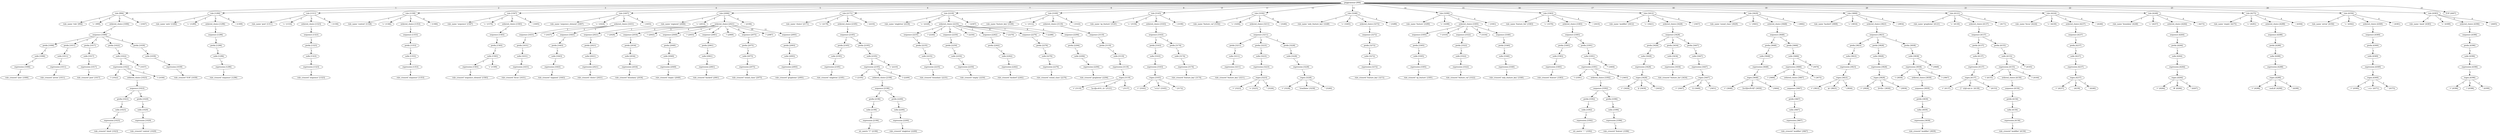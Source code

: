 digraph arpeggio_graph {
139811219817824 [label="peggrammar [994]"];
139811219817824->139811219696672 [label="1"]

139811219696672 [label="rule [994]"];
139811219696672->139811220216784 [label="1"]

139811220216784 [label="rule_name 'rule' [994]"];
139811219696672->139811220217040 [label="2"]

139811220217040 [label=" '<-' [999]"];
139811219696672->139811219697104 [label="3"]

139811219697104 [label="ordered_choice [1006]"];
139811219697104->139811219696816 [label="1"]

139811219696816 [label="sequence [1006]"];
139811219696816->139811220088880 [label="1"]

139811220088880 [label="prefix [1006]"];
139811220088880->139811220088736 [label="1"]

139811220088736 [label="sufix [1006]"];
139811220088736->139811220156288 [label="1"]

139811220156288 [label="expression [1006]"];
139811220156288->139811220217168 [label="1"]

139811220217168 [label="rule_crossref 'ante' [1006]"];
139811219696816->139811219693792 [label="2"]

139811219693792 [label="prefix [1011]"];
139811219693792->139811219693936 [label="1"]

139811219693936 [label="sufix [1011]"];
139811219693936->139811219693648 [label="1"]

139811219693648 [label="expression [1011]"];
139811219693648->139811220217424 [label="1"]

139811220217424 [label="rule_crossref 'arrow' [1011]"];
139811219696816->139811219694224 [label="3"]

139811219694224 [label="prefix [1017]"];
139811219694224->139811219694368 [label="1"]

139811219694368 [label="sufix [1017]"];
139811219694368->139811219694080 [label="1"]

139811219694080 [label="expression [1017]"];
139811219694080->139811219697744 [label="1"]

139811219697744 [label="rule_crossref 'post' [1017]"];
139811219696816->139811219696096 [label="4"]

139811219696096 [label="prefix [1022]"];
139811219696096->139811219696240 [label="1"]

139811219696240 [label="sufix [1022]"];
139811219696240->139811219695808 [label="1"]

139811219695808 [label="expression [1022]"];
139811219695808->139811219698000 [label="1"]

139811219698000 [label=" '(' [1022]"];
139811219695808->139811219695664 [label="2"]

139811219695664 [label="ordered_choice [1023]"];
139811219695664->139811219695376 [label="1"]

139811219695376 [label="sequence [1023]"];
139811219695376->139811219694512 [label="1"]

139811219694512 [label="prefix [1023]"];
139811219694512->139811219694656 [label="1"]

139811219694656 [label="sufix [1023]"];
139811219694656->139811219694800 [label="1"]

139811219694800 [label="expression [1023]"];
139811219694800->139811219698256 [label="1"]

139811219698256 [label="rule_crossref 'slash' [1023]"];
139811219695376->139811219694944 [label="2"]

139811219694944 [label="prefix [1029]"];
139811219694944->139811219695232 [label="1"]

139811219695232 [label="sufix [1029]"];
139811219695232->139811219695088 [label="1"]

139811219695088 [label="expression [1029]"];
139811219695088->139811219698384 [label="1"]

139811219698384 [label="rule_crossref 'context' [1029]"];
139811219695808->139811219698640 [label="3"]

139811219698640 [label=" ')' [1036]"];
139811219696240->139811219698768 [label="2"]

139811219698768 [label=" '?' [1037]"];
139811219696816->139811219695520 [label="5"]

139811219695520 [label="prefix [1039]"];
139811219695520->139811219696384 [label="1"]

139811219696384 [label="sufix [1039]"];
139811219696384->139811219696528 [label="1"]

139811219696528 [label="expression [1039]"];
139811219696528->139811219698896 [label="1"]

139811219698896 [label="rule_crossref 'EOF' [1039]"];
139811219696672->139811219699152 [label="4"]

139811219699152 [label=" ';' [1047]"];
139811219817824->139811219714560 [label="2"]

139811219714560 [label="rule [1284]"];
139811219714560->139811219700176 [label="1"]

139811219700176 [label="rule_name 'ante' [1284]"];
139811219714560->139811219700432 [label="2"]

139811219700432 [label=" '<-' [1289]"];
139811219714560->139811219714992 [label="3"]

139811219714992 [label="ordered_choice [1296]"];
139811219714992->139811219714704 [label="1"]

139811219714704 [label="sequence [1296]"];
139811219714704->139811219714416 [label="1"]

139811219714416 [label="prefix [1296]"];
139811219714416->139811219714128 [label="1"]

139811219714128 [label="sufix [1296]"];
139811219714128->139811219695952 [label="1"]

139811219695952 [label="expression [1296]"];
139811219695952->139811219700688 [label="1"]

139811219700688 [label="rule_crossref 'sequence' [1296]"];
139811219714560->139811219700944 [label="4"]

139811219700944 [label=" ';' [1309]"];
139811219817824->139811219715424 [label="3"]

139811219715424 [label="rule [1311]"];
139811219715424->139811219701072 [label="1"]

139811219701072 [label="rule_name 'post' [1311]"];
139811219715424->139811219701200 [label="2"]

139811219701200 [label=" '<-' [1316]"];
139811219715424->139811219715856 [label="3"]

139811219715856 [label="ordered_choice [1323]"];
139811219715856->139811219715568 [label="1"]

139811219715568 [label="sequence [1323]"];
139811219715568->139811219714272 [label="1"]

139811219714272 [label="prefix [1323]"];
139811219714272->139811219714848 [label="1"]

139811219714848 [label="sufix [1323]"];
139811219714848->139811219715280 [label="1"]

139811219715280 [label="expression [1323]"];
139811219715280->139811219701456 [label="1"]

139811219701456 [label="rule_crossref 'sequence' [1323]"];
139811219715424->139811219701584 [label="4"]

139811219701584 [label=" ';' [1336]"];
139811219817824->139811219716288 [label="4"]

139811219716288 [label="rule [1338]"];
139811219716288->139811219710160 [label="1"]

139811219710160 [label="rule_name 'context' [1338]"];
139811219716288->139811219710288 [label="2"]

139811219710288 [label=" '<-' [1346]"];
139811219716288->139811219716720 [label="3"]

139811219716720 [label="ordered_choice [1353]"];
139811219716720->139811219716432 [label="1"]

139811219716432 [label="sequence [1353]"];
139811219716432->139811219715136 [label="1"]

139811219715136 [label="prefix [1353]"];
139811219715136->139811219715712 [label="1"]

139811219715712 [label="sufix [1353]"];
139811219715712->139811219716144 [label="1"]

139811219716144 [label="expression [1353]"];
139811219716144->139811219710544 [label="1"]

139811219710544 [label="rule_crossref 'sequence' [1353]"];
139811219716288->139811219710800 [label="4"]

139811219710800 [label=" ';' [1366]"];
139811219817824->139811219717728 [label="5"]

139811219717728 [label="rule [1567]"];
139811219717728->139811219711568 [label="1"]

139811219711568 [label="rule_name 'sequence' [1567]"];
139811219717728->139811219712080 [label="2"]

139811219712080 [label=" '<-' [1576]"];
139811219717728->139811219717872 [label="3"]

139811219717872 [label="ordered_choice [1583]"];
139811219717872->139811219717152 [label="1"]

139811219717152 [label="sequence [1583]"];
139811219717152->139811219716000 [label="1"]

139811219716000 [label="prefix [1583]"];
139811219716000->139811219717296 [label="1"]

139811219717296 [label="sufix [1583]"];
139811219717296->139811219717440 [label="1"]

139811219717440 [label="expression [1583]"];
139811219717440->139811219712336 [label="1"]

139811219712336 [label="rule_crossref 'sequence_element' [1583]"];
139811219717296->139811219712464 [label="2"]

139811219712464 [label=" '+' [1599]"];
139811219717728->139811219712592 [label="4"]

139811219712592 [label=" ';' [1605]"];
139811219817824->139811219723472 [label="6"]

139811219723472 [label="rule [1607]"];
139811219723472->139811219712848 [label="1"]

139811219712848 [label="rule_name 'sequence_element' [1607]"];
139811219723472->139811219712976 [label="2"]

139811219712976 [label=" '<-' [1624]"];
139811219723472->139811219723616 [label="3"]

139811219723616 [label="ordered_choice [1631]"];
139811219723616->139811219722752 [label="1"]

139811219722752 [label="sequence [1631]"];
139811219722752->139811219722320 [label="1"]

139811219722320 [label="prefix [1631]"];
139811219722320->139811219718016 [label="1"]

139811219718016 [label="sufix [1631]"];
139811219718016->139811219717584 [label="1"]

139811219717584 [label="expression [1631]"];
139811219717584->139811219713232 [label="1"]

139811219713232 [label="rule_crossref 'focus' [1631]"];
139811219723616->139811219713488 [label="2"]

139811219713488 [label=" '/' [1637]"];
139811219723616->139811219722608 [label="3"]

139811219722608 [label="sequence [1643]"];
139811219722608->139811219722896 [label="1"]

139811219722896 [label="prefix [1643]"];
139811219722896->139811219723040 [label="1"]

139811219723040 [label="sufix [1643]"];
139811219723040->139811219722464 [label="1"]

139811219722464 [label="expression [1643]"];
139811219722464->139811219713744 [label="1"]

139811219713744 [label="rule_crossref 'segment' [1643]"];
139811219723472->139811219713360 [label="4"]

139811219713360 [label=" ';' [1655]"];
139811219817824->139811219732096 [label="7"]

139811219732096 [label="rule [2006]"];
139811219732096->139811219719888 [label="1"]

139811219719888 [label="rule_name 'segment' [2006]"];
139811219732096->139811219720144 [label="2"]

139811219720144 [label=" '<-' [2014]"];
139811219732096->139811219732240 [label="3"]

139811219732240 [label="ordered_choice [2021]"];
139811219732240->139811219724912 [label="1"]

139811219724912 [label="sequence [2021]"];
139811219724912->139811219723328 [label="1"]

139811219723328 [label="prefix [2021]"];
139811219723328->139811219724336 [label="1"]

139811219724336 [label="sufix [2021]"];
139811219724336->139811219724624 [label="1"]

139811219724624 [label="expression [2021]"];
139811219724624->139811219720400 [label="1"]

139811219720400 [label="rule_crossref 'choice' [2021]"];
139811219732240->139811219720656 [label="2"]

139811219720656 [label=" '/' [2028]"];
139811219732240->139811219724768 [label="3"]

139811219724768 [label="sequence [2034]"];
139811219724768->139811219725056 [label="1"]

139811219725056 [label="prefix [2034]"];
139811219725056->139811219725200 [label="1"]

139811219725200 [label="sufix [2034]"];
139811219725200->139811219724480 [label="1"]

139811219724480 [label="expression [2034]"];
139811219724480->139811219720912 [label="1"]

139811219720912 [label="rule_crossref 'boundary' [2034]"];
139811219732240->139811219720528 [label="4"]

139811219720528 [label=" '/' [2043]"];
139811219732240->139811219725632 [label="5"]

139811219725632 [label="sequence [2049]"];
139811219725632->139811219725344 [label="1"]

139811219725344 [label="prefix [2049]"];
139811219725344->139811219725776 [label="1"]

139811219725776 [label="sufix [2049]"];
139811219725776->139811219725488 [label="1"]

139811219725488 [label="expression [2049]"];
139811219725488->139811219721296 [label="1"]

139811219721296 [label="rule_crossref 'empty' [2049]"];
139811219732240->139811219721040 [label="6"]

139811219721040 [label=" '/' [2055]"];
139811219732240->139811219730656 [label="7"]

139811219730656 [label="sequence [2061]"];
139811219730656->139811219725920 [label="1"]

139811219725920 [label="prefix [2061]"];
139811219725920->139811219726208 [label="1"]

139811219726208 [label="sufix [2061]"];
139811219726208->139811219726064 [label="1"]

139811219726064 [label="expression [2061]"];
139811219726064->139811219721680 [label="1"]

139811219721680 [label="rule_crossref 'backref' [2061]"];
139811219732240->139811219721424 [label="8"]

139811219721424 [label=" '/' [2069]"];
139811219732240->139811219730944 [label="9"]

139811219730944 [label="sequence [2075]"];
139811219730944->139811219730800 [label="1"]

139811219730800 [label="prefix [2075]"];
139811219730800->139811219731088 [label="1"]

139811219731088 [label="sufix [2075]"];
139811219731088->139811219730512 [label="1"]

139811219730512 [label="expression [2075]"];
139811219730512->139811219722064 [label="1"]

139811219722064 [label="rule_crossref 'sound_class' [2075]"];
139811219732240->139811219721808 [label="10"]

139811219721808 [label=" '/' [2087]"];
139811219732240->139811219731520 [label="11"]

139811219731520 [label="sequence [2093]"];
139811219731520->139811219731232 [label="1"]

139811219731232 [label="prefix [2093]"];
139811219731232->139811219731664 [label="1"]

139811219731664 [label="sufix [2093]"];
139811219731664->139811219731376 [label="1"]

139811219731376 [label="expression [2093]"];
139811219731376->139811219726672 [label="1"]

139811219726672 [label="rule_crossref 'grapheme' [2093]"];
139811219732096->139811219726544 [label="4"]

139811219726544 [label=" ';' [2106]"];
139811219817824->139811219734896 [label="8"]

139811219734896 [label="rule [2171]"];
139811219734896->139811219726928 [label="1"]

139811219726928 [label="rule_name 'choice' [2171]"];
139811219734896->139811219727312 [label="2"]

139811219727312 [label=" '<-' [2178]"];
139811219734896->139811219735040 [label="3"]

139811219735040 [label="ordered_choice [2185]"];
139811219735040->139811219734608 [label="1"]

139811219734608 [label="sequence [2185]"];
139811219734608->139811219731952 [label="1"]

139811219731952 [label="prefix [2185]"];
139811219731952->139811219732528 [label="1"]

139811219732528 [label="sufix [2185]"];
139811219732528->139811219732816 [label="1"]

139811219732816 [label="expression [2185]"];
139811219732816->139811219727696 [label="1"]

139811219727696 [label="rule_crossref 'singleton' [2185]"];
139811219734608->139811219733968 [label="2"]

139811219733968 [label="prefix [2195]"];
139811219733968->139811219734400 [label="1"]

139811219734400 [label="sufix [2195]"];
139811219734400->139811219734256 [label="1"]

139811219734256 [label="expression [2195]"];
139811219734256->139811219727824 [label="1"]

139811219727824 [label=" '(' [2195]"];
139811219734256->139811219734112 [label="2"]

139811219734112 [label="ordered_choice [2196]"];
139811219734112->139811219733824 [label="1"]

139811219733824 [label="sequence [2196]"];
139811219733824->139811219732960 [label="1"]

139811219732960 [label="prefix [2196]"];
139811219732960->139811219733248 [label="1"]

139811219733248 [label="sufix [2196]"];
139811219733248->139811219733104 [label="1"]

139811219733104 [label="expression [2196]"];
139811219733104->139811219727952 [label="1"]

139811219727952 [label="str_match '\"|\"' [2196]"];
139811219733824->139811219733392 [label="2"]

139811219733392 [label="prefix [2200]"];
139811219733392->139811219733680 [label="1"]

139811219733680 [label="sufix [2200]"];
139811219733680->139811219733536 [label="1"]

139811219733536 [label="expression [2200]"];
139811219733536->139811219728080 [label="1"]

139811219728080 [label="rule_crossref 'singleton' [2200]"];
139811219734256->139811219728336 [label="3"]

139811219728336 [label=" ')' [2209]"];
139811219734400->139811219728464 [label="2"]

139811219728464 [label=" '+' [2210]"];
139811219734896->139811219728208 [label="4"]

139811219728208 [label=" ';' [2216]"];
139811219817824->139811219738208 [label="9"]

139811219738208 [label="rule [2218]"];
139811219738208->139811219728720 [label="1"]

139811219728720 [label="rule_name 'singleton' [2218]"];
139811219738208->139811219728848 [label="2"]

139811219728848 [label=" '<-' [2228]"];
139811219738208->139811219738352 [label="3"]

139811219738352 [label="ordered_choice [2235]"];
139811219738352->139811219735760 [label="1"]

139811219735760 [label="sequence [2235]"];
139811219735760->139811219734752 [label="1"]

139811219734752 [label="prefix [2235]"];
139811219734752->139811219735328 [label="1"]

139811219735328 [label="sufix [2235]"];
139811219735328->139811219735184 [label="1"]

139811219735184 [label="expression [2235]"];
139811219735184->139811219729104 [label="1"]

139811219729104 [label="rule_crossref 'boundary' [2235]"];
139811219738352->139811219729360 [label="2"]

139811219729360 [label=" '/' [2244]"];
139811219738352->139811219735616 [label="3"]

139811219735616 [label="sequence [2250]"];
139811219735616->139811219735904 [label="1"]

139811219735904 [label="prefix [2250]"];
139811219735904->139811219736048 [label="1"]

139811219736048 [label="sufix [2250]"];
139811219736048->139811219735472 [label="1"]

139811219735472 [label="expression [2250]"];
139811219735472->139811219729616 [label="1"]

139811219729616 [label="rule_crossref 'empty' [2250]"];
139811219738352->139811219729232 [label="4"]

139811219729232 [label=" '/' [2256]"];
139811219738352->139811219736480 [label="5"]

139811219736480 [label="sequence [2262]"];
139811219736480->139811219736192 [label="1"]

139811219736192 [label="prefix [2262]"];
139811219736192->139811219736624 [label="1"]

139811219736624 [label="sufix [2262]"];
139811219736624->139811219736336 [label="1"]

139811219736336 [label="expression [2262]"];
139811219736336->139811219730000 [label="1"]

139811219730000 [label="rule_crossref 'backref' [2262]"];
139811219738352->139811219729744 [label="6"]

139811219729744 [label=" '/' [2270]"];
139811219738352->139811219737056 [label="7"]

139811219737056 [label="sequence [2276]"];
139811219737056->139811219736768 [label="1"]

139811219736768 [label="prefix [2276]"];
139811219736768->139811219737200 [label="1"]

139811219737200 [label="sufix [2276]"];
139811219737200->139811219736912 [label="1"]

139811219736912 [label="expression [2276]"];
139811219736912->139811219730128 [label="1"]

139811219730128 [label="rule_crossref 'sound_class' [2276]"];
139811219738352->139811219742800 [label="8"]

139811219742800 [label=" '/' [2288]"];
139811219738352->139811219737632 [label="9"]

139811219737632 [label="sequence [2294]"];
139811219737632->139811219737344 [label="1"]

139811219737344 [label="prefix [2294]"];
139811219737344->139811219737776 [label="1"]

139811219737776 [label="sufix [2294]"];
139811219737776->139811219737488 [label="1"]

139811219737488 [label="expression [2294]"];
139811219737488->139811219743184 [label="1"]

139811219743184 [label="rule_crossref 'grapheme' [2294]"];
139811219738208->139811219742928 [label="4"]

139811219742928 [label=" ';' [2307]"];
139811219817824->139811219748912 [label="10"]

139811219748912 [label="rule [3100]"];
139811219748912->139811219752016 [label="1"]

139811219752016 [label="rule_name 'feature_key' [3100]"];
139811219748912->139811219752272 [label="2"]

139811219752272 [label=" '<-' [3112]"];
139811219748912->139811219749344 [label="3"]

139811219749344 [label="ordered_choice [3119]"];
139811219749344->139811219749056 [label="1"]

139811219749056 [label="sequence [3119]"];
139811219749056->139811219748336 [label="1"]

139811219748336 [label="prefix [3119]"];
139811219748336->139811219748480 [label="1"]

139811219748480 [label="sufix [3119]"];
139811219748480->139811219748624 [label="1"]

139811219748624 [label="expression [3119]"];
139811219748624->139811219738064 [label="1"]

139811219738064 [label="regex [3119]"];
139811219738064->139811219752400 [label="1"]

139811219752400 [label=" 'r'' [3119]"];
139811219738064->139811219752656 [label="2"]

139811219752656 [label=" '[a-z][a-z0-9_-]+' [3121]"];
139811219738064->139811219752784 [label="3"]

139811219752784 [label=" ''' [3137]"];
139811219748912->139811219752912 [label="4"]

139811219752912 [label=" ';' [3143]"];
139811219817824->139811219750352 [label="11"]

139811219750352 [label="rule [3145]"];
139811219750352->139811219753040 [label="1"]

139811219753040 [label="rule_name 'op_feature' [3145]"];
139811219750352->139811219753168 [label="2"]

139811219753168 [label=" '<-' [3156]"];
139811219750352->139811219750784 [label="3"]

139811219750784 [label="ordered_choice [3163]"];
139811219750784->139811219750496 [label="1"]

139811219750496 [label="sequence [3163]"];
139811219750496->139811219748768 [label="1"]

139811219748768 [label="prefix [3163]"];
139811219748768->139811219749488 [label="1"]

139811219749488 [label="sufix [3163]"];
139811219749488->139811219749200 [label="1"]

139811219749200 [label="expression [3163]"];
139811219749200->139811219749632 [label="1"]

139811219749632 [label="regex [3163]"];
139811219749632->139811219753296 [label="1"]

139811219753296 [label=" 'r'' [3163]"];
139811219749632->139811219753424 [label="2"]

139811219753424 [label=" '\\+|\\-|!' [3165]"];
139811219749632->139811219753680 [label="3"]

139811219753680 [label=" ''' [3172]"];
139811219750496->139811219749920 [label="2"]

139811219749920 [label="prefix [3174]"];
139811219749920->139811219750064 [label="1"]

139811219750064 [label="sufix [3174]"];
139811219750064->139811219749776 [label="1"]

139811219749776 [label="expression [3174]"];
139811219749776->139811219753936 [label="1"]

139811219753936 [label="rule_crossref 'feature_key' [3174]"];
139811219750352->139811219754064 [label="4"]

139811219754064 [label=" ';' [3190]"];
139811219817824->139811219756528 [label="12"]

139811219756528 [label="rule [3192]"];
139811219756528->139811219754192 [label="1"]

139811219754192 [label="rule_name 'feature_val' [3192]"];
139811219756528->139811219754320 [label="2"]

139811219754320 [label=" '<-' [3204]"];
139811219756528->139811219756960 [label="3"]

139811219756960 [label="ordered_choice [3211]"];
139811219756960->139811219756672 [label="1"]

139811219756672 [label="sequence [3211]"];
139811219756672->139811219755088 [label="1"]

139811219755088 [label="prefix [3211]"];
139811219755088->139811219750640 [label="1"]

139811219750640 [label="sufix [3211]"];
139811219750640->139811219750208 [label="1"]

139811219750208 [label="expression [3211]"];
139811219750208->139811219754704 [label="1"]

139811219754704 [label="rule_crossref 'feature_key' [3211]"];
139811219756672->139811219755376 [label="2"]

139811219755376 [label="prefix [3223]"];
139811219755376->139811219755664 [label="1"]

139811219755664 [label="sufix [3223]"];
139811219755664->139811219755520 [label="1"]

139811219755520 [label="expression [3223]"];
139811219755520->139811219755232 [label="1"]

139811219755232 [label="regex [3223]"];
139811219755232->139811219754832 [label="1"]

139811219754832 [label=" 'r'' [3223]"];
139811219755232->139811219754576 [label="2"]

139811219754576 [label=" '=' [3225]"];
139811219755232->139811219759312 [label="3"]

139811219759312 [label=" ''' [3226]"];
139811219756672->139811219755952 [label="3"]

139811219755952 [label="prefix [3228]"];
139811219755952->139811219756240 [label="1"]

139811219756240 [label="sufix [3228]"];
139811219756240->139811219756096 [label="1"]

139811219756096 [label="expression [3228]"];
139811219756096->139811219755808 [label="1"]

139811219755808 [label="regex [3228]"];
139811219755808->139811219759440 [label="1"]

139811219759440 [label=" 'r'' [3228]"];
139811219755808->139811219759184 [label="2"]

139811219759184 [label=" 'true|false' [3230]"];
139811219755808->139811219759696 [label="3"]

139811219759696 [label=" ''' [3240]"];
139811219756528->139811219759824 [label="4"]

139811219759824 [label=" ';' [3246]"];
139811219817824->139811219757392 [label="13"]

139811219757392 [label="rule [3248]"];
139811219757392->139811219759952 [label="1"]

139811219759952 [label="rule_name 'only_feature_key' [3248]"];
139811219757392->139811219760080 [label="2"]

139811219760080 [label=" '<-' [3265]"];
139811219757392->139811219757824 [label="3"]

139811219757824 [label="ordered_choice [3272]"];
139811219757824->139811219757536 [label="1"]

139811219757536 [label="sequence [3272]"];
139811219757536->139811219756384 [label="1"]

139811219756384 [label="prefix [3272]"];
139811219756384->139811219756816 [label="1"]

139811219756816 [label="sufix [3272]"];
139811219756816->139811219757248 [label="1"]

139811219757248 [label="expression [3272]"];
139811219757248->139811219760464 [label="1"]

139811219760464 [label="rule_crossref 'feature_key' [3272]"];
139811219757392->139811219760592 [label="4"]

139811219760592 [label=" ';' [3288]"];
139811219817824->139811219763856 [label="14"]

139811219763856 [label="rule [3290]"];
139811219763856->139811219760720 [label="1"]

139811219760720 [label="rule_name 'feature' [3290]"];
139811219763856->139811219760848 [label="2"]

139811219760848 [label=" '<-' [3298]"];
139811219763856->139811219764000 [label="3"]

139811219764000 [label="ordered_choice [3305]"];
139811219764000->139811219758400 [label="1"]

139811219758400 [label="sequence [3305]"];
139811219758400->139811219757104 [label="1"]

139811219757104 [label="prefix [3305]"];
139811219757104->139811219757680 [label="1"]

139811219757680 [label="sufix [3305]"];
139811219757680->139811219758112 [label="1"]

139811219758112 [label="expression [3305]"];
139811219758112->139811219761232 [label="1"]

139811219761232 [label="rule_crossref 'op_feature' [3305]"];
139811219764000->139811219761360 [label="2"]

139811219761360 [label=" '/' [3316]"];
139811219764000->139811219758256 [label="3"]

139811219758256 [label="sequence [3322]"];
139811219758256->139811219758544 [label="1"]

139811219758544 [label="prefix [3322]"];
139811219758544->139811219758688 [label="1"]

139811219758688 [label="sufix [3322]"];
139811219758688->139811219757968 [label="1"]

139811219757968 [label="expression [3322]"];
139811219757968->139811219761616 [label="1"]

139811219761616 [label="rule_crossref 'feature_val' [3322]"];
139811219764000->139811219761104 [label="4"]

139811219761104 [label=" '/' [3334]"];
139811219764000->139811219763424 [label="5"]

139811219763424 [label="sequence [3340]"];
139811219763424->139811219763280 [label="1"]

139811219763280 [label="prefix [3340]"];
139811219763280->139811219758976 [label="1"]

139811219758976 [label="sufix [3340]"];
139811219758976->139811219758832 [label="1"]

139811219758832 [label="expression [3340]"];
139811219758832->139811219761744 [label="1"]

139811219761744 [label="rule_crossref 'only_feature_key' [3340]"];
139811219763856->139811219762000 [label="4"]

139811219762000 [label=" ';' [3361]"];
139811219817824->139811219766304 [label="15"]

139811219766304 [label="rule [3363]"];
139811219766304->139811219762256 [label="1"]

139811219762256 [label="rule_name 'feature_list' [3363]"];
139811219766304->139811219762384 [label="2"]

139811219762384 [label=" '<-' [3376]"];
139811219766304->139811219765872 [label="3"]

139811219765872 [label="ordered_choice [3383]"];
139811219765872->139811219766448 [label="1"]

139811219766448 [label="sequence [3383]"];
139811219766448->139811219763712 [label="1"]

139811219763712 [label="prefix [3383]"];
139811219763712->139811219763568 [label="1"]

139811219763568 [label="sufix [3383]"];
139811219763568->139811219764288 [label="1"]

139811219764288 [label="expression [3383]"];
139811219764288->139811219762640 [label="1"]

139811219762640 [label="rule_crossref 'feature' [3383]"];
139811219766448->139811219766016 [label="2"]

139811219766016 [label="prefix [3391]"];
139811219766016->139811219766160 [label="1"]

139811219766160 [label="sufix [3391]"];
139811219766160->139811219765728 [label="1"]

139811219765728 [label="expression [3391]"];
139811219765728->139811219762896 [label="1"]

139811219762896 [label=" '(' [3391]"];
139811219765728->139811219765584 [label="2"]

139811219765584 [label="ordered_choice [3392]"];
139811219765584->139811219765296 [label="1"]

139811219765296 [label="sequence [3392]"];
139811219765296->139811219764432 [label="1"]

139811219764432 [label="prefix [3392]"];
139811219764432->139811219764720 [label="1"]

139811219764720 [label="sufix [3392]"];
139811219764720->139811219764576 [label="1"]

139811219764576 [label="expression [3392]"];
139811219764576->139811219763024 [label="1"]

139811219763024 [label="str_match '\",\"' [3392]"];
139811219765296->139811219764864 [label="2"]

139811219764864 [label="prefix [3396]"];
139811219764864->139811219765152 [label="1"]

139811219765152 [label="sufix [3396]"];
139811219765152->139811219765008 [label="1"]

139811219765008 [label="expression [3396]"];
139811219765008->139811219771472 [label="1"]

139811219771472 [label="rule_crossref 'feature' [3396]"];
139811219765728->139811219771728 [label="3"]

139811219771728 [label=" ')' [3403]"];
139811219766160->139811219771856 [label="2"]

139811219771856 [label=" '?' [3404]"];
139811219766304->139811219771600 [label="4"]

139811219771600 [label=" ';' [3410]"];
139811219817824->139811219780528 [label="16"]

139811219780528 [label="rule [3412]"];
139811219780528->139811219772112 [label="1"]

139811219772112 [label="rule_name 'modifier' [3412]"];
139811219780528->139811219772240 [label="2"]

139811219772240 [label=" '<-' [3421]"];
139811219780528->139811219780960 [label="3"]

139811219780960 [label="ordered_choice [3428]"];
139811219780960->139811219780672 [label="1"]

139811219780672 [label="sequence [3428]"];
139811219780672->139811219765440 [label="1"]

139811219765440 [label="prefix [3428]"];
139811219765440->139811219766880 [label="1"]

139811219766880 [label="sufix [3428]"];
139811219766880->139811219766736 [label="1"]

139811219766736 [label="expression [3428]"];
139811219766736->139811219766592 [label="1"]

139811219766592 [label="regex [3428]"];
139811219766592->139811219772368 [label="1"]

139811219772368 [label=" 'r'' [3428]"];
139811219766592->139811219772624 [label="2"]

139811219772624 [label=" '\\[' [3430]"];
139811219766592->139811219772752 [label="3"]

139811219772752 [label=" ''' [3432]"];
139811219780672->139811219779664 [label="2"]

139811219779664 [label="prefix [3434]"];
139811219779664->139811219767024 [label="1"]

139811219767024 [label="sufix [3434]"];
139811219767024->139811219767168 [label="1"]

139811219767168 [label="expression [3434]"];
139811219767168->139811219773008 [label="1"]

139811219773008 [label="rule_crossref 'feature_list' [3434]"];
139811219780672->139811219779952 [label="3"]

139811219779952 [label="prefix [3447]"];
139811219779952->139811219780240 [label="1"]

139811219780240 [label="sufix [3447]"];
139811219780240->139811219780096 [label="1"]

139811219780096 [label="expression [3447]"];
139811219780096->139811219779808 [label="1"]

139811219779808 [label="regex [3447]"];
139811219779808->139811219773136 [label="1"]

139811219773136 [label=" 'r'' [3447]"];
139811219779808->139811219773264 [label="2"]

139811219773264 [label=" '\\]' [3449]"];
139811219779808->139811219773392 [label="3"]

139811219773392 [label=" ''' [3451]"];
139811219780528->139811219773520 [label="4"]

139811219773520 [label=" ';' [3457]"];
139811219817824->139811219783264 [label="17"]

139811219783264 [label="rule [3629]"];
139811219783264->139811219774544 [label="1"]

139811219774544 [label="rule_name 'sound_class' [3629]"];
139811219783264->139811219774800 [label="2"]

139811219774800 [label=" '<-' [3641]"];
139811219783264->139811219782832 [label="3"]

139811219782832 [label="ordered_choice [3648]"];
139811219782832->139811219783408 [label="1"]

139811219783408 [label="sequence [3648]"];
139811219783408->139811219780384 [label="1"]

139811219780384 [label="prefix [3648]"];
139811219780384->139811219781536 [label="1"]

139811219781536 [label="sufix [3648]"];
139811219781536->139811219781392 [label="1"]

139811219781392 [label="expression [3648]"];
139811219781392->139811219781680 [label="1"]

139811219781680 [label="regex [3648]"];
139811219781680->139811219774928 [label="1"]

139811219774928 [label=" 'r'' [3648]"];
139811219781680->139811219775184 [label="2"]

139811219775184 [label=" '[A-Z][A-Z0-9]*' [3650]"];
139811219781680->139811219775312 [label="3"]

139811219775312 [label=" ''' [3664]"];
139811219783408->139811219782976 [label="2"]

139811219782976 [label="prefix [3666]"];
139811219782976->139811219783120 [label="1"]

139811219783120 [label="sufix [3666]"];
139811219783120->139811219782688 [label="1"]

139811219782688 [label="expression [3666]"];
139811219782688->139811219775056 [label="1"]

139811219775056 [label=" '(' [3666]"];
139811219782688->139811219782544 [label="2"]

139811219782544 [label="ordered_choice [3667]"];
139811219782544->139811219782256 [label="1"]

139811219782256 [label="sequence [3667]"];
139811219782256->139811219782112 [label="1"]

139811219782112 [label="prefix [3667]"];
139811219782112->139811219781968 [label="1"]

139811219781968 [label="sufix [3667]"];
139811219781968->139811219781824 [label="1"]

139811219781824 [label="expression [3667]"];
139811219781824->139811219783888 [label="1"]

139811219783888 [label="rule_crossref 'modifier' [3667]"];
139811219782688->139811219784144 [label="3"]

139811219784144 [label=" ')' [3675]"];
139811219783120->139811219784272 [label="2"]

139811219784272 [label=" '?' [3676]"];
139811219783264->139811219784016 [label="4"]

139811219784016 [label=" ';' [3682]"];
139811219817824->139811219798640 [label="18"]

139811219798640 [label="rule [3808]"];
139811219798640->139811219784912 [label="1"]

139811219784912 [label="rule_name 'backref' [3808]"];
139811219798640->139811219785168 [label="2"]

139811219785168 [label=" '<-' [3816]"];
139811219798640->139811219798208 [label="3"]

139811219798208 [label="ordered_choice [3823]"];
139811219798208->139811219798784 [label="1"]

139811219798784 [label="sequence [3823]"];
139811219798784->139811219796336 [label="1"]

139811219796336 [label="prefix [3823]"];
139811219796336->139811219796480 [label="1"]

139811219796480 [label="sufix [3823]"];
139811219796480->139811219796192 [label="1"]

139811219796192 [label="expression [3823]"];
139811219796192->139811219796048 [label="1"]

139811219796048 [label="regex [3823]"];
139811219796048->139811219785296 [label="1"]

139811219785296 [label=" 'r'' [3823]"];
139811219796048->139811219785552 [label="2"]

139811219785552 [label=" '@' [3825]"];
139811219796048->139811219785680 [label="3"]

139811219785680 [label=" ''' [3826]"];
139811219798784->139811219796768 [label="2"]

139811219796768 [label="prefix [3828]"];
139811219796768->139811219797056 [label="1"]

139811219797056 [label="sufix [3828]"];
139811219797056->139811219796912 [label="1"]

139811219796912 [label="expression [3828]"];
139811219796912->139811219796624 [label="1"]

139811219796624 [label="regex [3828]"];
139811219796624->139811219785808 [label="1"]

139811219785808 [label=" 'r'' [3828]"];
139811219796624->139811219785424 [label="2"]

139811219785424 [label=" '[0-9]+' [3830]"];
139811219796624->139811219786064 [label="3"]

139811219786064 [label=" ''' [3836]"];
139811219798784->139811219798352 [label="3"]

139811219798352 [label="prefix [3838]"];
139811219798352->139811219798496 [label="1"]

139811219798496 [label="sufix [3838]"];
139811219798496->139811219798064 [label="1"]

139811219798064 [label="expression [3838]"];
139811219798064->139811219786192 [label="1"]

139811219786192 [label=" '(' [3838]"];
139811219798064->139811219797920 [label="2"]

139811219797920 [label="ordered_choice [3839]"];
139811219797920->139811219797632 [label="1"]

139811219797632 [label="sequence [3839]"];
139811219797632->139811219797488 [label="1"]

139811219797488 [label="prefix [3839]"];
139811219797488->139811219797344 [label="1"]

139811219797344 [label="sufix [3839]"];
139811219797344->139811219797200 [label="1"]

139811219797200 [label="expression [3839]"];
139811219797200->139811219786320 [label="1"]

139811219786320 [label="rule_crossref 'modifier' [3839]"];
139811219798064->139811219786576 [label="3"]

139811219786576 [label=" ')' [3847]"];
139811219798496->139811219786704 [label="2"]

139811219786704 [label=" '?' [3848]"];
139811219798640->139811219786448 [label="4"]

139811219786448 [label=" ';' [3854]"];
139811219817824->139811219801440 [label="19"]

139811219801440 [label="rule [4121]"];
139811219801440->139811219792464 [label="1"]

139811219792464 [label="rule_name 'grapheme' [4121]"];
139811219801440->139811219792720 [label="2"]

139811219792720 [label=" '<-' [4130]"];
139811219801440->139811219801008 [label="3"]

139811219801008 [label="ordered_choice [4137]"];
139811219801008->139811219801584 [label="1"]

139811219801584 [label="sequence [4137]"];
139811219801584->139811219799360 [label="1"]

139811219799360 [label="prefix [4137]"];
139811219799360->139811219799792 [label="1"]

139811219799792 [label="sufix [4137]"];
139811219799792->139811219799648 [label="1"]

139811219799648 [label="expression [4137]"];
139811219799648->139811219799504 [label="1"]

139811219799504 [label="regex [4137]"];
139811219799504->139811219792848 [label="1"]

139811219792848 [label=" 'r'' [4137]"];
139811219799504->139811219793104 [label="2"]

139811219793104 [label=" '[^ \\[\\]|/>@-]+' [4139]"];
139811219799504->139811219793232 [label="3"]

139811219793232 [label=" ''' [4153]"];
139811219801584->139811219801152 [label="2"]

139811219801152 [label="prefix [4155]"];
139811219801152->139811219801296 [label="1"]

139811219801296 [label="sufix [4155]"];
139811219801296->139811219800864 [label="1"]

139811219800864 [label="expression [4155]"];
139811219800864->139811219793360 [label="1"]

139811219793360 [label=" '(' [4155]"];
139811219800864->139811219800720 [label="2"]

139811219800720 [label="ordered_choice [4156]"];
139811219800720->139811219800432 [label="1"]

139811219800432 [label="sequence [4156]"];
139811219800432->139811219800288 [label="1"]

139811219800288 [label="prefix [4156]"];
139811219800288->139811219800144 [label="1"]

139811219800144 [label="sufix [4156]"];
139811219800144->139811219799936 [label="1"]

139811219799936 [label="expression [4156]"];
139811219799936->139811219793488 [label="1"]

139811219793488 [label="rule_crossref 'modifier' [4156]"];
139811219800864->139811219793744 [label="3"]

139811219793744 [label=" ')' [4164]"];
139811219801296->139811219793872 [label="2"]

139811219793872 [label=" '?' [4165]"];
139811219801440->139811219793616 [label="4"]

139811219793616 [label=" ';' [4171]"];
139811219817824->139811219802448 [label="20"]

139811219802448 [label="rule [4224]"];
139811219802448->139811219794256 [label="1"]

139811219794256 [label="rule_name 'focus' [4224]"];
139811219802448->139811219794512 [label="2"]

139811219794512 [label=" '<-' [4230]"];
139811219802448->139811219802880 [label="3"]

139811219802880 [label="ordered_choice [4237]"];
139811219802880->139811219802592 [label="1"]

139811219802592 [label="sequence [4237]"];
139811219802592->139811219801728 [label="1"]

139811219801728 [label="prefix [4237]"];
139811219801728->139811219802160 [label="1"]

139811219802160 [label="sufix [4237]"];
139811219802160->139811219802016 [label="1"]

139811219802016 [label="expression [4237]"];
139811219802016->139811219801872 [label="1"]

139811219801872 [label="regex [4237]"];
139811219801872->139811219794640 [label="1"]

139811219794640 [label=" 'r'' [4237]"];
139811219801872->139811219794896 [label="2"]

139811219794896 [label=" '_' [4239]"];
139811219801872->139811219795024 [label="3"]

139811219795024 [label=" ''' [4240]"];
139811219802448->139811219795152 [label="4"]

139811219795152 [label=" ';' [4246]"];
139811219817824->139811219803456 [label="21"]

139811219803456 [label="rule [4248]"];
139811219803456->139811219795280 [label="1"]

139811219795280 [label="rule_name 'boundary' [4248]"];
139811219803456->139811219795408 [label="2"]

139811219795408 [label=" '<-' [4257]"];
139811219803456->139811219803888 [label="3"]

139811219803888 [label="ordered_choice [4264]"];
139811219803888->139811219803600 [label="1"]

139811219803600 [label="sequence [4264]"];
139811219803600->139811219802304 [label="1"]

139811219802304 [label="prefix [4264]"];
139811219802304->139811219803024 [label="1"]

139811219803024 [label="sufix [4264]"];
139811219803024->139811219802736 [label="1"]

139811219802736 [label="expression [4264]"];
139811219802736->139811219803168 [label="1"]

139811219803168 [label="regex [4264]"];
139811219803168->139811219795536 [label="1"]

139811219795536 [label=" 'r'' [4264]"];
139811219803168->139811219795792 [label="2"]

139811219795792 [label=" '#' [4266]"];
139811219803168->139811219795664 [label="3"]

139811219795664 [label=" ''' [4267]"];
139811219803456->139811219804240 [label="4"]

139811219804240 [label=" ';' [4273]"];
139811219817824->139811219816816 [label="22"]

139811219816816 [label="rule [4275]"];
139811219816816->139811219804368 [label="1"]

139811219804368 [label="rule_name 'empty' [4275]"];
139811219816816->139811219804624 [label="2"]

139811219804624 [label=" '<-' [4281]"];
139811219816816->139811219817248 [label="3"]

139811219817248 [label="ordered_choice [4288]"];
139811219817248->139811219816960 [label="1"]

139811219816960 [label="sequence [4288]"];
139811219816960->139811219816528 [label="1"]

139811219816528 [label="prefix [4288]"];
139811219816528->139811219803312 [label="1"]

139811219803312 [label="sufix [4288]"];
139811219803312->139811219803744 [label="1"]

139811219803744 [label="expression [4288]"];
139811219803744->139811219804032 [label="1"]

139811219804032 [label="regex [4288]"];
139811219804032->139811219804752 [label="1"]

139811219804752 [label=" 'r'' [4288]"];
139811219804032->139811219804880 [label="2"]

139811219804880 [label=" ':null:|0' [4290]"];
139811219804032->139811219805136 [label="3"]

139811219805136 [label=" ''' [4298]"];
139811219816816->139811219805264 [label="4"]

139811219805264 [label=" ';' [4304]"];
139811219817824->139811219817968 [label="23"]

139811219817968 [label="rule [4356]"];
139811219817968->139811219805520 [label="1"]

139811219805520 [label="rule_name 'arrow' [4356]"];
139811219817968->139811219805776 [label="2"]

139811219805776 [label=" '<-' [4362]"];
139811219817968->139811219818400 [label="3"]

139811219818400 [label="ordered_choice [4369]"];
139811219818400->139811219818112 [label="1"]

139811219818112 [label="sequence [4369]"];
139811219818112->139811219816672 [label="1"]

139811219816672 [label="prefix [4369]"];
139811219816672->139811219817536 [label="1"]

139811219817536 [label="sufix [4369]"];
139811219817536->139811219817392 [label="1"]

139811219817392 [label="expression [4369]"];
139811219817392->139811219817680 [label="1"]

139811219817680 [label="regex [4369]"];
139811219817680->139811219805904 [label="1"]

139811219805904 [label=" 'r'' [4369]"];
139811219817680->139811219806032 [label="2"]

139811219806032 [label=" '->|>' [4371]"];
139811219817680->139811219806288 [label="3"]

139811219806288 [label=" ''' [4375]"];
139811219817968->139811219806416 [label="4"]

139811219806416 [label=" ';' [4381]"];
139811219817824->139811219818976 [label="24"]

139811219818976 [label="rule [4383]"];
139811219818976->139811219806544 [label="1"]

139811219806544 [label="rule_name 'slash' [4383]"];
139811219818976->139811219806672 [label="2"]

139811219806672 [label=" '<-' [4389]"];
139811219818976->139811219819408 [label="3"]

139811219819408 [label="ordered_choice [4396]"];
139811219819408->139811219819120 [label="1"]

139811219819120 [label="sequence [4396]"];
139811219819120->139811219818544 [label="1"]

139811219818544 [label="prefix [4396]"];
139811219818544->139811219818832 [label="1"]

139811219818832 [label="sufix [4396]"];
139811219818832->139811219818688 [label="1"]

139811219818688 [label="expression [4396]"];
139811219818688->139811219818256 [label="1"]

139811219818256 [label="regex [4396]"];
139811219818256->139811219806800 [label="1"]

139811219806800 [label=" 'r'' [4396]"];
139811219818256->139811219807056 [label="2"]

139811219807056 [label=" '/' [4398]"];
139811219818256->139811219807184 [label="3"]

139811219807184 [label=" ''' [4399]"];
139811219818976->139811219806928 [label="4"]

139811219806928 [label=" ';' [4405]"];
139811219817824->139811219807568 [label="25"]

139811219807568 [label="EOF [4407]"];
}